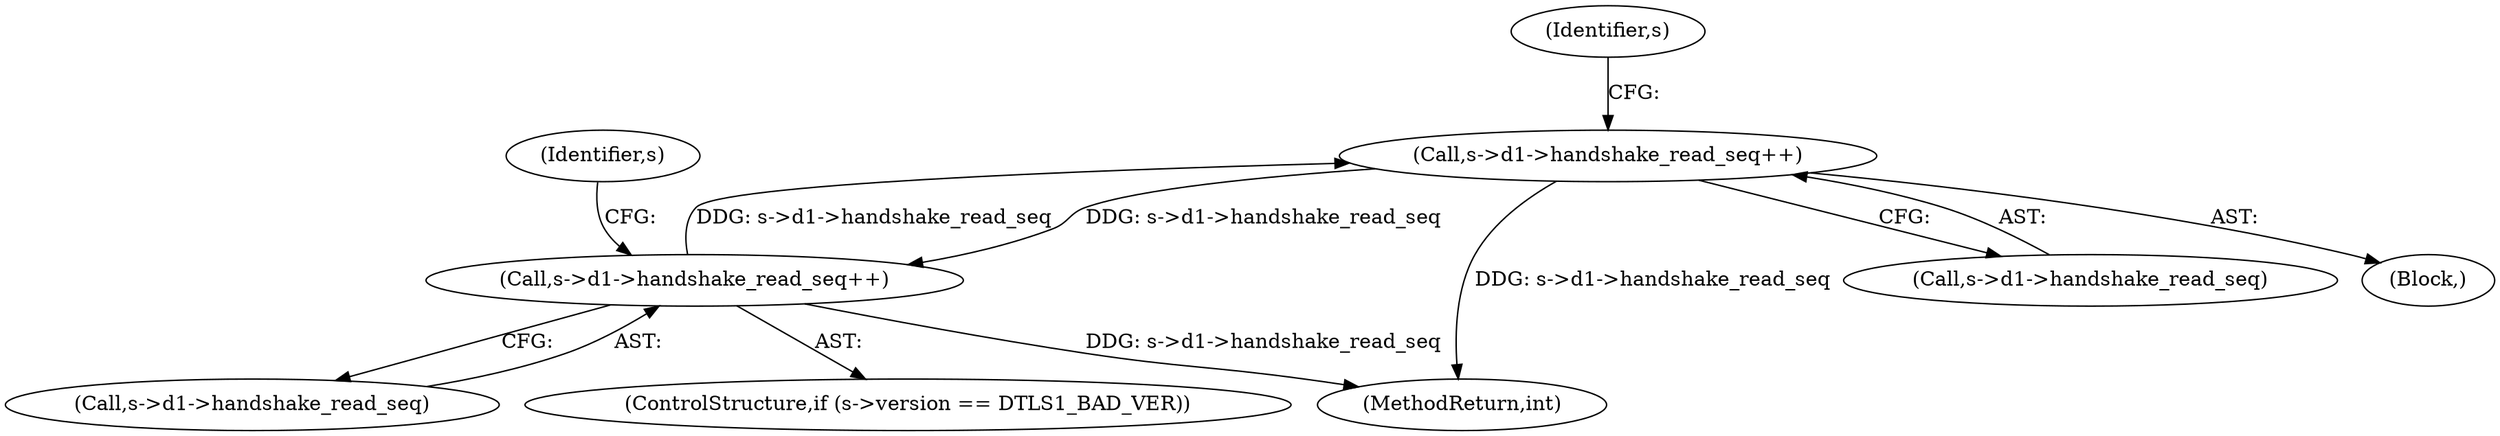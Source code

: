 digraph "0_openssl_103b171d8fc282ef435f8de9afbf7782e312961f_3@API" {
"1000942" [label="(Call,s->d1->handshake_read_seq++)"];
"1001409" [label="(Call,s->d1->handshake_read_seq++)"];
"1000942" [label="(Call,s->d1->handshake_read_seq++)"];
"1001697" [label="(MethodReturn,int)"];
"1000943" [label="(Call,s->d1->handshake_read_seq)"];
"1000950" [label="(Identifier,s)"];
"1000941" [label="(Block,)"];
"1000942" [label="(Call,s->d1->handshake_read_seq++)"];
"1001409" [label="(Call,s->d1->handshake_read_seq++)"];
"1001417" [label="(Identifier,s)"];
"1001410" [label="(Call,s->d1->handshake_read_seq)"];
"1001403" [label="(ControlStructure,if (s->version == DTLS1_BAD_VER))"];
"1000942" -> "1000941"  [label="AST: "];
"1000942" -> "1000943"  [label="CFG: "];
"1000943" -> "1000942"  [label="AST: "];
"1000950" -> "1000942"  [label="CFG: "];
"1000942" -> "1001697"  [label="DDG: s->d1->handshake_read_seq"];
"1001409" -> "1000942"  [label="DDG: s->d1->handshake_read_seq"];
"1000942" -> "1001409"  [label="DDG: s->d1->handshake_read_seq"];
"1001409" -> "1001403"  [label="AST: "];
"1001409" -> "1001410"  [label="CFG: "];
"1001410" -> "1001409"  [label="AST: "];
"1001417" -> "1001409"  [label="CFG: "];
"1001409" -> "1001697"  [label="DDG: s->d1->handshake_read_seq"];
}
